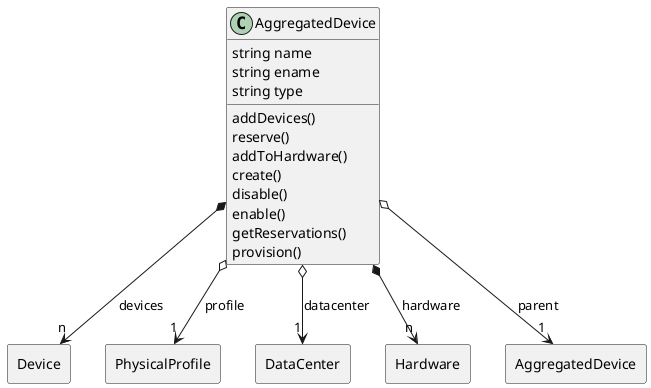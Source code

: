 @startuml

class "AggregatedDevice" as Model {
 string name
 string ename
 string type

 addDevices()
 reserve()
 addToHardware()
 create()
 disable()
 enable()
 getReservations()
 provision()
 
}

rectangle "Device" as Device {
}

Model *--> "n" Device : devices


rectangle "PhysicalProfile" as PhysicalProfile {
}

Model o--> "1" PhysicalProfile : profile


rectangle "DataCenter" as DataCenter {
}

Model o--> "1" DataCenter : datacenter


rectangle "Hardware" as Hardware {
}

Model *--> "n" Hardware : hardware


rectangle "AggregatedDevice" as AggregatedDevice {
}

Model o--> "1" AggregatedDevice : parent




@enduml
